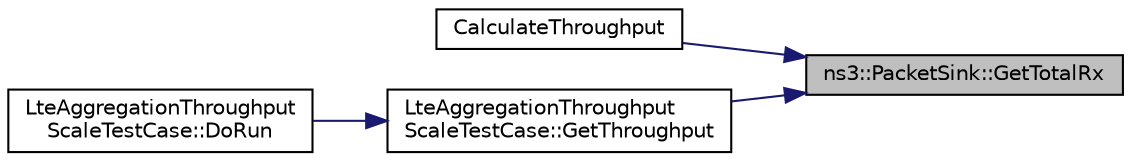 digraph "ns3::PacketSink::GetTotalRx"
{
 // LATEX_PDF_SIZE
  edge [fontname="Helvetica",fontsize="10",labelfontname="Helvetica",labelfontsize="10"];
  node [fontname="Helvetica",fontsize="10",shape=record];
  rankdir="RL";
  Node1 [label="ns3::PacketSink::GetTotalRx",height=0.2,width=0.4,color="black", fillcolor="grey75", style="filled", fontcolor="black",tooltip=" "];
  Node1 -> Node2 [dir="back",color="midnightblue",fontsize="10",style="solid",fontname="Helvetica"];
  Node2 [label="CalculateThroughput",height=0.2,width=0.4,color="black", fillcolor="white", style="filled",URL="$wifi-tcp_8cc.html#aa68d2f6acf9d0c6888ff7fec7a8ffc20",tooltip=" "];
  Node1 -> Node3 [dir="back",color="midnightblue",fontsize="10",style="solid",fontname="Helvetica"];
  Node3 [label="LteAggregationThroughput\lScaleTestCase::GetThroughput",height=0.2,width=0.4,color="black", fillcolor="white", style="filled",URL="$class_lte_aggregation_throughput_scale_test_case.html#aadd4b222005ec0f5e4069b451f1e5e79",tooltip="Get throughput function."];
  Node3 -> Node4 [dir="back",color="midnightblue",fontsize="10",style="solid",fontname="Helvetica"];
  Node4 [label="LteAggregationThroughput\lScaleTestCase::DoRun",height=0.2,width=0.4,color="black", fillcolor="white", style="filled",URL="$class_lte_aggregation_throughput_scale_test_case.html#aa474e3be7370c0505fa3e2a532e2da8c",tooltip="Setup the simulation, run it, and verify the result."];
}
